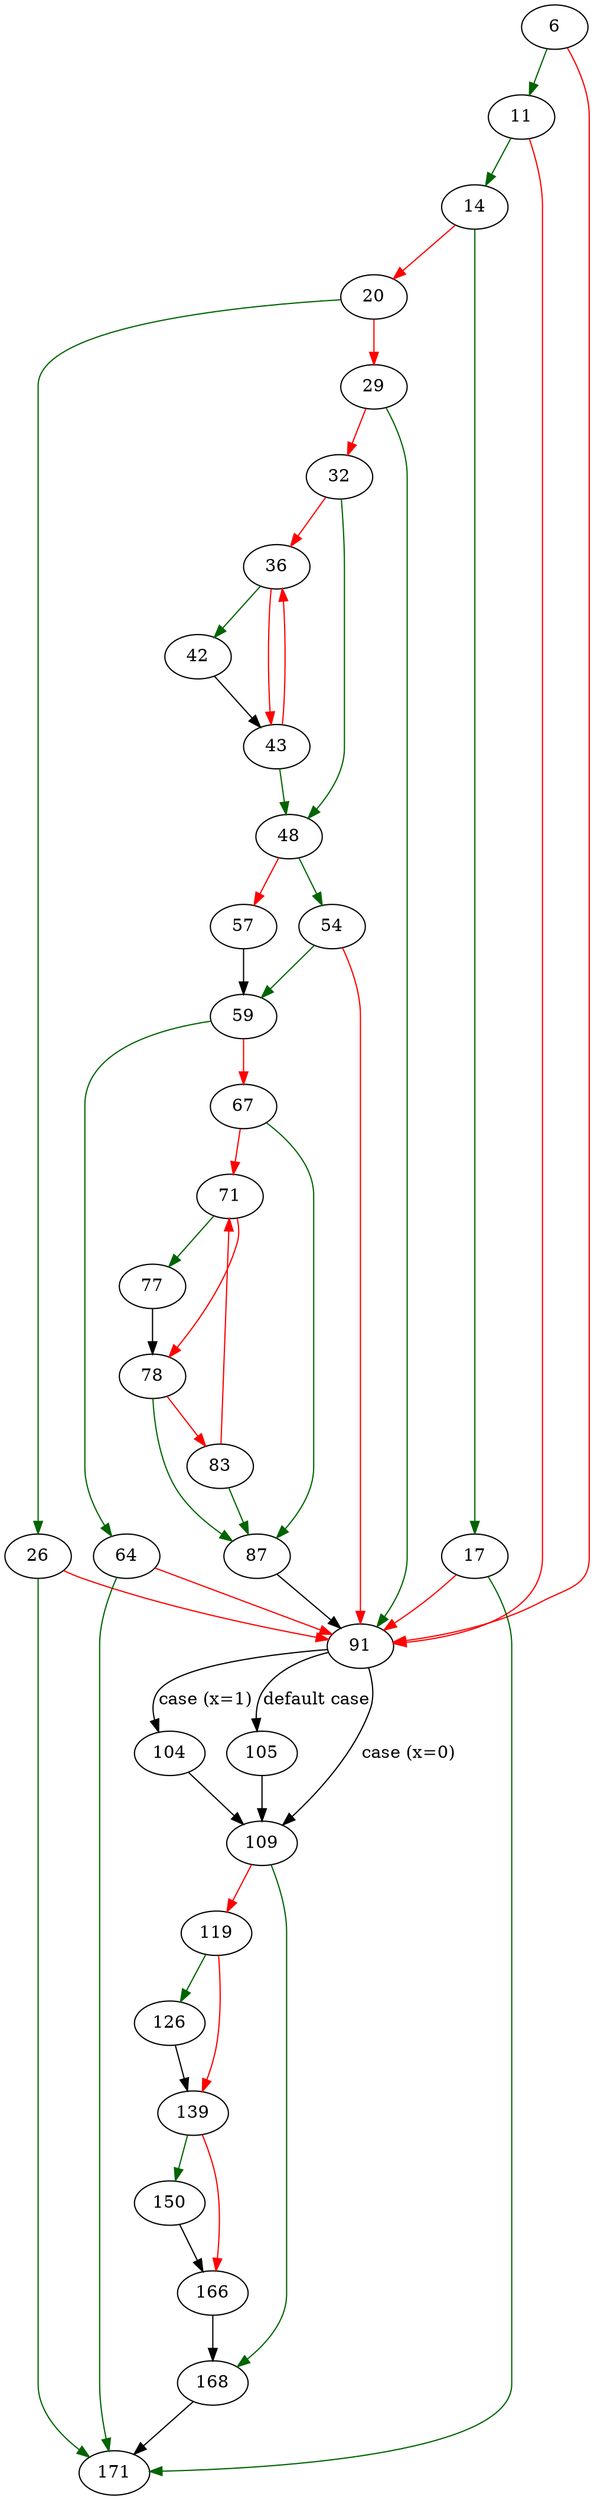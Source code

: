 strict digraph "mbsalign" {
	// Node definitions.
	6 [entry=true];
	11;
	91;
	14;
	17;
	20;
	171;
	26;
	29;
	32;
	48;
	36;
	42;
	43;
	54;
	57;
	59;
	64;
	67;
	87;
	71;
	77;
	78;
	83;
	109;
	104;
	105;
	168;
	119;
	126;
	139;
	150;
	166;

	// Edge definitions.
	6 -> 11 [
		color=darkgreen
		cond=true
	];
	6 -> 91 [
		color=red
		cond=false
	];
	11 -> 91 [
		color=red
		cond=false
	];
	11 -> 14 [
		color=darkgreen
		cond=true
	];
	91 -> 109 [
		cond="case (x=0)"
		label="case (x=0)"
	];
	91 -> 104 [
		cond="case (x=1)"
		label="case (x=1)"
	];
	91 -> 105 [
		cond="default case"
		label="default case"
	];
	14 -> 17 [
		color=darkgreen
		cond=true
	];
	14 -> 20 [
		color=red
		cond=false
	];
	17 -> 91 [
		color=red
		cond=false
	];
	17 -> 171 [
		color=darkgreen
		cond=true
	];
	20 -> 26 [
		color=darkgreen
		cond=true
	];
	20 -> 29 [
		color=red
		cond=false
	];
	26 -> 91 [
		color=red
		cond=false
	];
	26 -> 171 [
		color=darkgreen
		cond=true
	];
	29 -> 91 [
		color=darkgreen
		cond=true
	];
	29 -> 32 [
		color=red
		cond=false
	];
	32 -> 48 [
		color=darkgreen
		cond=true
	];
	32 -> 36 [
		color=red
		cond=false
	];
	48 -> 54 [
		color=darkgreen
		cond=true
	];
	48 -> 57 [
		color=red
		cond=false
	];
	36 -> 42 [
		color=darkgreen
		cond=true
	];
	36 -> 43 [
		color=red
		cond=false
	];
	42 -> 43;
	43 -> 48 [
		color=darkgreen
		cond=true
	];
	43 -> 36 [
		color=red
		cond=false
	];
	54 -> 91 [
		color=red
		cond=false
	];
	54 -> 59 [
		color=darkgreen
		cond=true
	];
	57 -> 59;
	59 -> 64 [
		color=darkgreen
		cond=true
	];
	59 -> 67 [
		color=red
		cond=false
	];
	64 -> 91 [
		color=red
		cond=false
	];
	64 -> 171 [
		color=darkgreen
		cond=true
	];
	67 -> 87 [
		color=darkgreen
		cond=true
	];
	67 -> 71 [
		color=red
		cond=false
	];
	87 -> 91;
	71 -> 77 [
		color=darkgreen
		cond=true
	];
	71 -> 78 [
		color=red
		cond=false
	];
	77 -> 78;
	78 -> 87 [
		color=darkgreen
		cond=true
	];
	78 -> 83 [
		color=red
		cond=false
	];
	83 -> 87 [
		color=darkgreen
		cond=true
	];
	83 -> 71 [
		color=red
		cond=false
	];
	109 -> 168 [
		color=darkgreen
		cond=true
	];
	109 -> 119 [
		color=red
		cond=false
	];
	104 -> 109;
	105 -> 109;
	168 -> 171;
	119 -> 126 [
		color=darkgreen
		cond=true
	];
	119 -> 139 [
		color=red
		cond=false
	];
	126 -> 139;
	139 -> 150 [
		color=darkgreen
		cond=true
	];
	139 -> 166 [
		color=red
		cond=false
	];
	150 -> 166;
	166 -> 168;
}